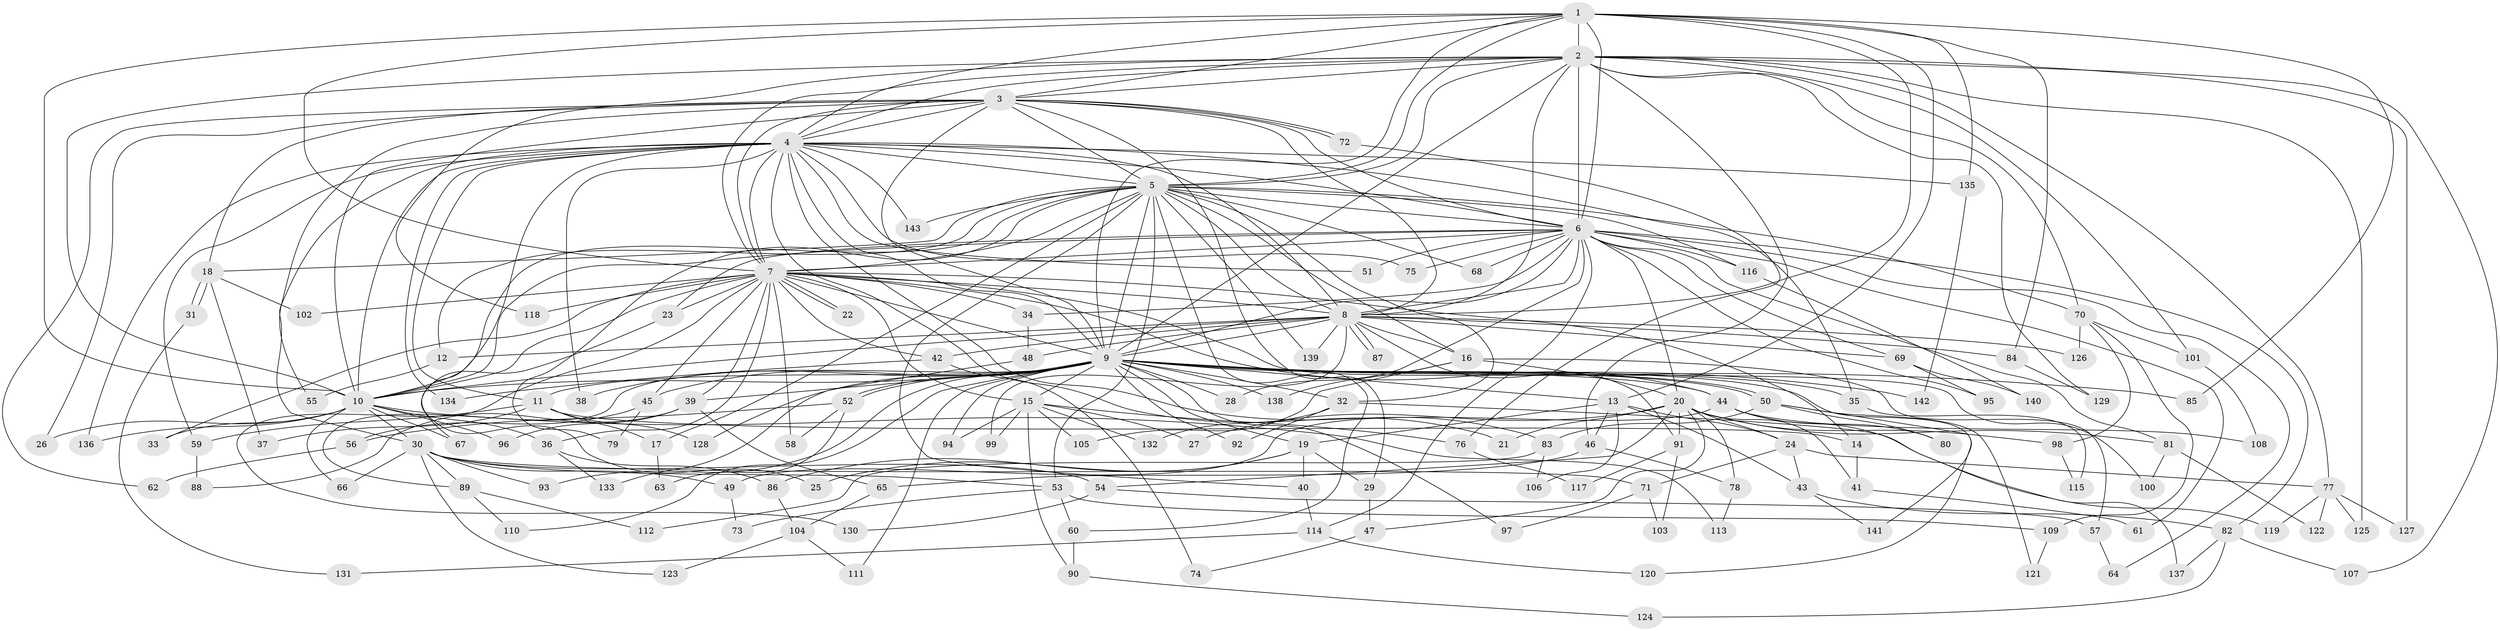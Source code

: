 // Generated by graph-tools (version 1.1) at 2025/25/03/09/25 03:25:52]
// undirected, 143 vertices, 311 edges
graph export_dot {
graph [start="1"]
  node [color=gray90,style=filled];
  1;
  2;
  3;
  4;
  5;
  6;
  7;
  8;
  9;
  10;
  11;
  12;
  13;
  14;
  15;
  16;
  17;
  18;
  19;
  20;
  21;
  22;
  23;
  24;
  25;
  26;
  27;
  28;
  29;
  30;
  31;
  32;
  33;
  34;
  35;
  36;
  37;
  38;
  39;
  40;
  41;
  42;
  43;
  44;
  45;
  46;
  47;
  48;
  49;
  50;
  51;
  52;
  53;
  54;
  55;
  56;
  57;
  58;
  59;
  60;
  61;
  62;
  63;
  64;
  65;
  66;
  67;
  68;
  69;
  70;
  71;
  72;
  73;
  74;
  75;
  76;
  77;
  78;
  79;
  80;
  81;
  82;
  83;
  84;
  85;
  86;
  87;
  88;
  89;
  90;
  91;
  92;
  93;
  94;
  95;
  96;
  97;
  98;
  99;
  100;
  101;
  102;
  103;
  104;
  105;
  106;
  107;
  108;
  109;
  110;
  111;
  112;
  113;
  114;
  115;
  116;
  117;
  118;
  119;
  120;
  121;
  122;
  123;
  124;
  125;
  126;
  127;
  128;
  129;
  130;
  131;
  132;
  133;
  134;
  135;
  136;
  137;
  138;
  139;
  140;
  141;
  142;
  143;
  1 -- 2;
  1 -- 3;
  1 -- 4;
  1 -- 5;
  1 -- 6;
  1 -- 7;
  1 -- 8;
  1 -- 9;
  1 -- 10;
  1 -- 13;
  1 -- 84;
  1 -- 85;
  1 -- 135;
  2 -- 3;
  2 -- 4;
  2 -- 5;
  2 -- 6;
  2 -- 7;
  2 -- 8;
  2 -- 9;
  2 -- 10;
  2 -- 46;
  2 -- 70;
  2 -- 77;
  2 -- 101;
  2 -- 107;
  2 -- 118;
  2 -- 125;
  2 -- 127;
  2 -- 129;
  3 -- 4;
  3 -- 5;
  3 -- 6;
  3 -- 7;
  3 -- 8;
  3 -- 9;
  3 -- 10;
  3 -- 18;
  3 -- 26;
  3 -- 29;
  3 -- 55;
  3 -- 62;
  3 -- 72;
  3 -- 72;
  4 -- 5;
  4 -- 6;
  4 -- 7;
  4 -- 8;
  4 -- 9;
  4 -- 10;
  4 -- 11;
  4 -- 21;
  4 -- 25;
  4 -- 30;
  4 -- 35;
  4 -- 38;
  4 -- 51;
  4 -- 59;
  4 -- 75;
  4 -- 83;
  4 -- 134;
  4 -- 135;
  4 -- 136;
  4 -- 143;
  5 -- 6;
  5 -- 7;
  5 -- 8;
  5 -- 9;
  5 -- 10;
  5 -- 12;
  5 -- 16;
  5 -- 17;
  5 -- 18;
  5 -- 32;
  5 -- 40;
  5 -- 53;
  5 -- 60;
  5 -- 68;
  5 -- 70;
  5 -- 79;
  5 -- 116;
  5 -- 139;
  5 -- 143;
  6 -- 7;
  6 -- 8;
  6 -- 9;
  6 -- 10;
  6 -- 20;
  6 -- 23;
  6 -- 28;
  6 -- 34;
  6 -- 51;
  6 -- 61;
  6 -- 64;
  6 -- 68;
  6 -- 69;
  6 -- 75;
  6 -- 81;
  6 -- 82;
  6 -- 95;
  6 -- 114;
  6 -- 116;
  7 -- 8;
  7 -- 9;
  7 -- 10;
  7 -- 14;
  7 -- 15;
  7 -- 22;
  7 -- 22;
  7 -- 23;
  7 -- 33;
  7 -- 34;
  7 -- 36;
  7 -- 39;
  7 -- 42;
  7 -- 44;
  7 -- 45;
  7 -- 58;
  7 -- 100;
  7 -- 102;
  7 -- 118;
  7 -- 130;
  8 -- 9;
  8 -- 10;
  8 -- 12;
  8 -- 16;
  8 -- 42;
  8 -- 48;
  8 -- 69;
  8 -- 84;
  8 -- 87;
  8 -- 87;
  8 -- 91;
  8 -- 99;
  8 -- 126;
  8 -- 139;
  9 -- 10;
  9 -- 11;
  9 -- 13;
  9 -- 15;
  9 -- 19;
  9 -- 28;
  9 -- 32;
  9 -- 35;
  9 -- 38;
  9 -- 39;
  9 -- 44;
  9 -- 45;
  9 -- 50;
  9 -- 50;
  9 -- 52;
  9 -- 52;
  9 -- 85;
  9 -- 89;
  9 -- 92;
  9 -- 93;
  9 -- 94;
  9 -- 97;
  9 -- 110;
  9 -- 111;
  9 -- 128;
  9 -- 138;
  9 -- 141;
  9 -- 142;
  10 -- 26;
  10 -- 30;
  10 -- 33;
  10 -- 36;
  10 -- 66;
  10 -- 67;
  10 -- 96;
  10 -- 113;
  10 -- 136;
  11 -- 14;
  11 -- 17;
  11 -- 37;
  11 -- 59;
  11 -- 128;
  12 -- 55;
  13 -- 19;
  13 -- 24;
  13 -- 43;
  13 -- 46;
  13 -- 106;
  14 -- 41;
  15 -- 27;
  15 -- 76;
  15 -- 90;
  15 -- 94;
  15 -- 99;
  15 -- 105;
  15 -- 132;
  16 -- 20;
  16 -- 57;
  16 -- 105;
  16 -- 138;
  17 -- 63;
  18 -- 31;
  18 -- 31;
  18 -- 37;
  18 -- 102;
  19 -- 25;
  19 -- 29;
  19 -- 40;
  19 -- 86;
  20 -- 21;
  20 -- 24;
  20 -- 27;
  20 -- 41;
  20 -- 47;
  20 -- 54;
  20 -- 78;
  20 -- 81;
  20 -- 91;
  20 -- 98;
  23 -- 67;
  24 -- 43;
  24 -- 71;
  24 -- 77;
  29 -- 47;
  30 -- 49;
  30 -- 53;
  30 -- 54;
  30 -- 66;
  30 -- 71;
  30 -- 89;
  30 -- 93;
  30 -- 123;
  31 -- 131;
  32 -- 92;
  32 -- 119;
  32 -- 132;
  34 -- 48;
  35 -- 115;
  36 -- 86;
  36 -- 133;
  39 -- 65;
  39 -- 88;
  39 -- 96;
  40 -- 114;
  41 -- 61;
  42 -- 74;
  42 -- 134;
  43 -- 82;
  43 -- 141;
  44 -- 49;
  44 -- 80;
  44 -- 108;
  44 -- 137;
  45 -- 56;
  45 -- 79;
  46 -- 65;
  46 -- 78;
  47 -- 74;
  48 -- 133;
  49 -- 73;
  50 -- 80;
  50 -- 83;
  50 -- 120;
  50 -- 121;
  52 -- 56;
  52 -- 58;
  52 -- 63;
  53 -- 60;
  53 -- 73;
  53 -- 109;
  54 -- 57;
  54 -- 130;
  56 -- 62;
  57 -- 64;
  59 -- 88;
  60 -- 90;
  65 -- 104;
  69 -- 95;
  69 -- 140;
  70 -- 98;
  70 -- 101;
  70 -- 109;
  70 -- 126;
  71 -- 97;
  71 -- 103;
  72 -- 76;
  76 -- 117;
  77 -- 119;
  77 -- 122;
  77 -- 125;
  77 -- 127;
  78 -- 113;
  81 -- 100;
  81 -- 122;
  82 -- 107;
  82 -- 124;
  82 -- 137;
  83 -- 106;
  83 -- 112;
  84 -- 129;
  86 -- 104;
  89 -- 110;
  89 -- 112;
  90 -- 124;
  91 -- 103;
  91 -- 117;
  98 -- 115;
  101 -- 108;
  104 -- 111;
  104 -- 123;
  109 -- 121;
  114 -- 120;
  114 -- 131;
  116 -- 140;
  135 -- 142;
}
